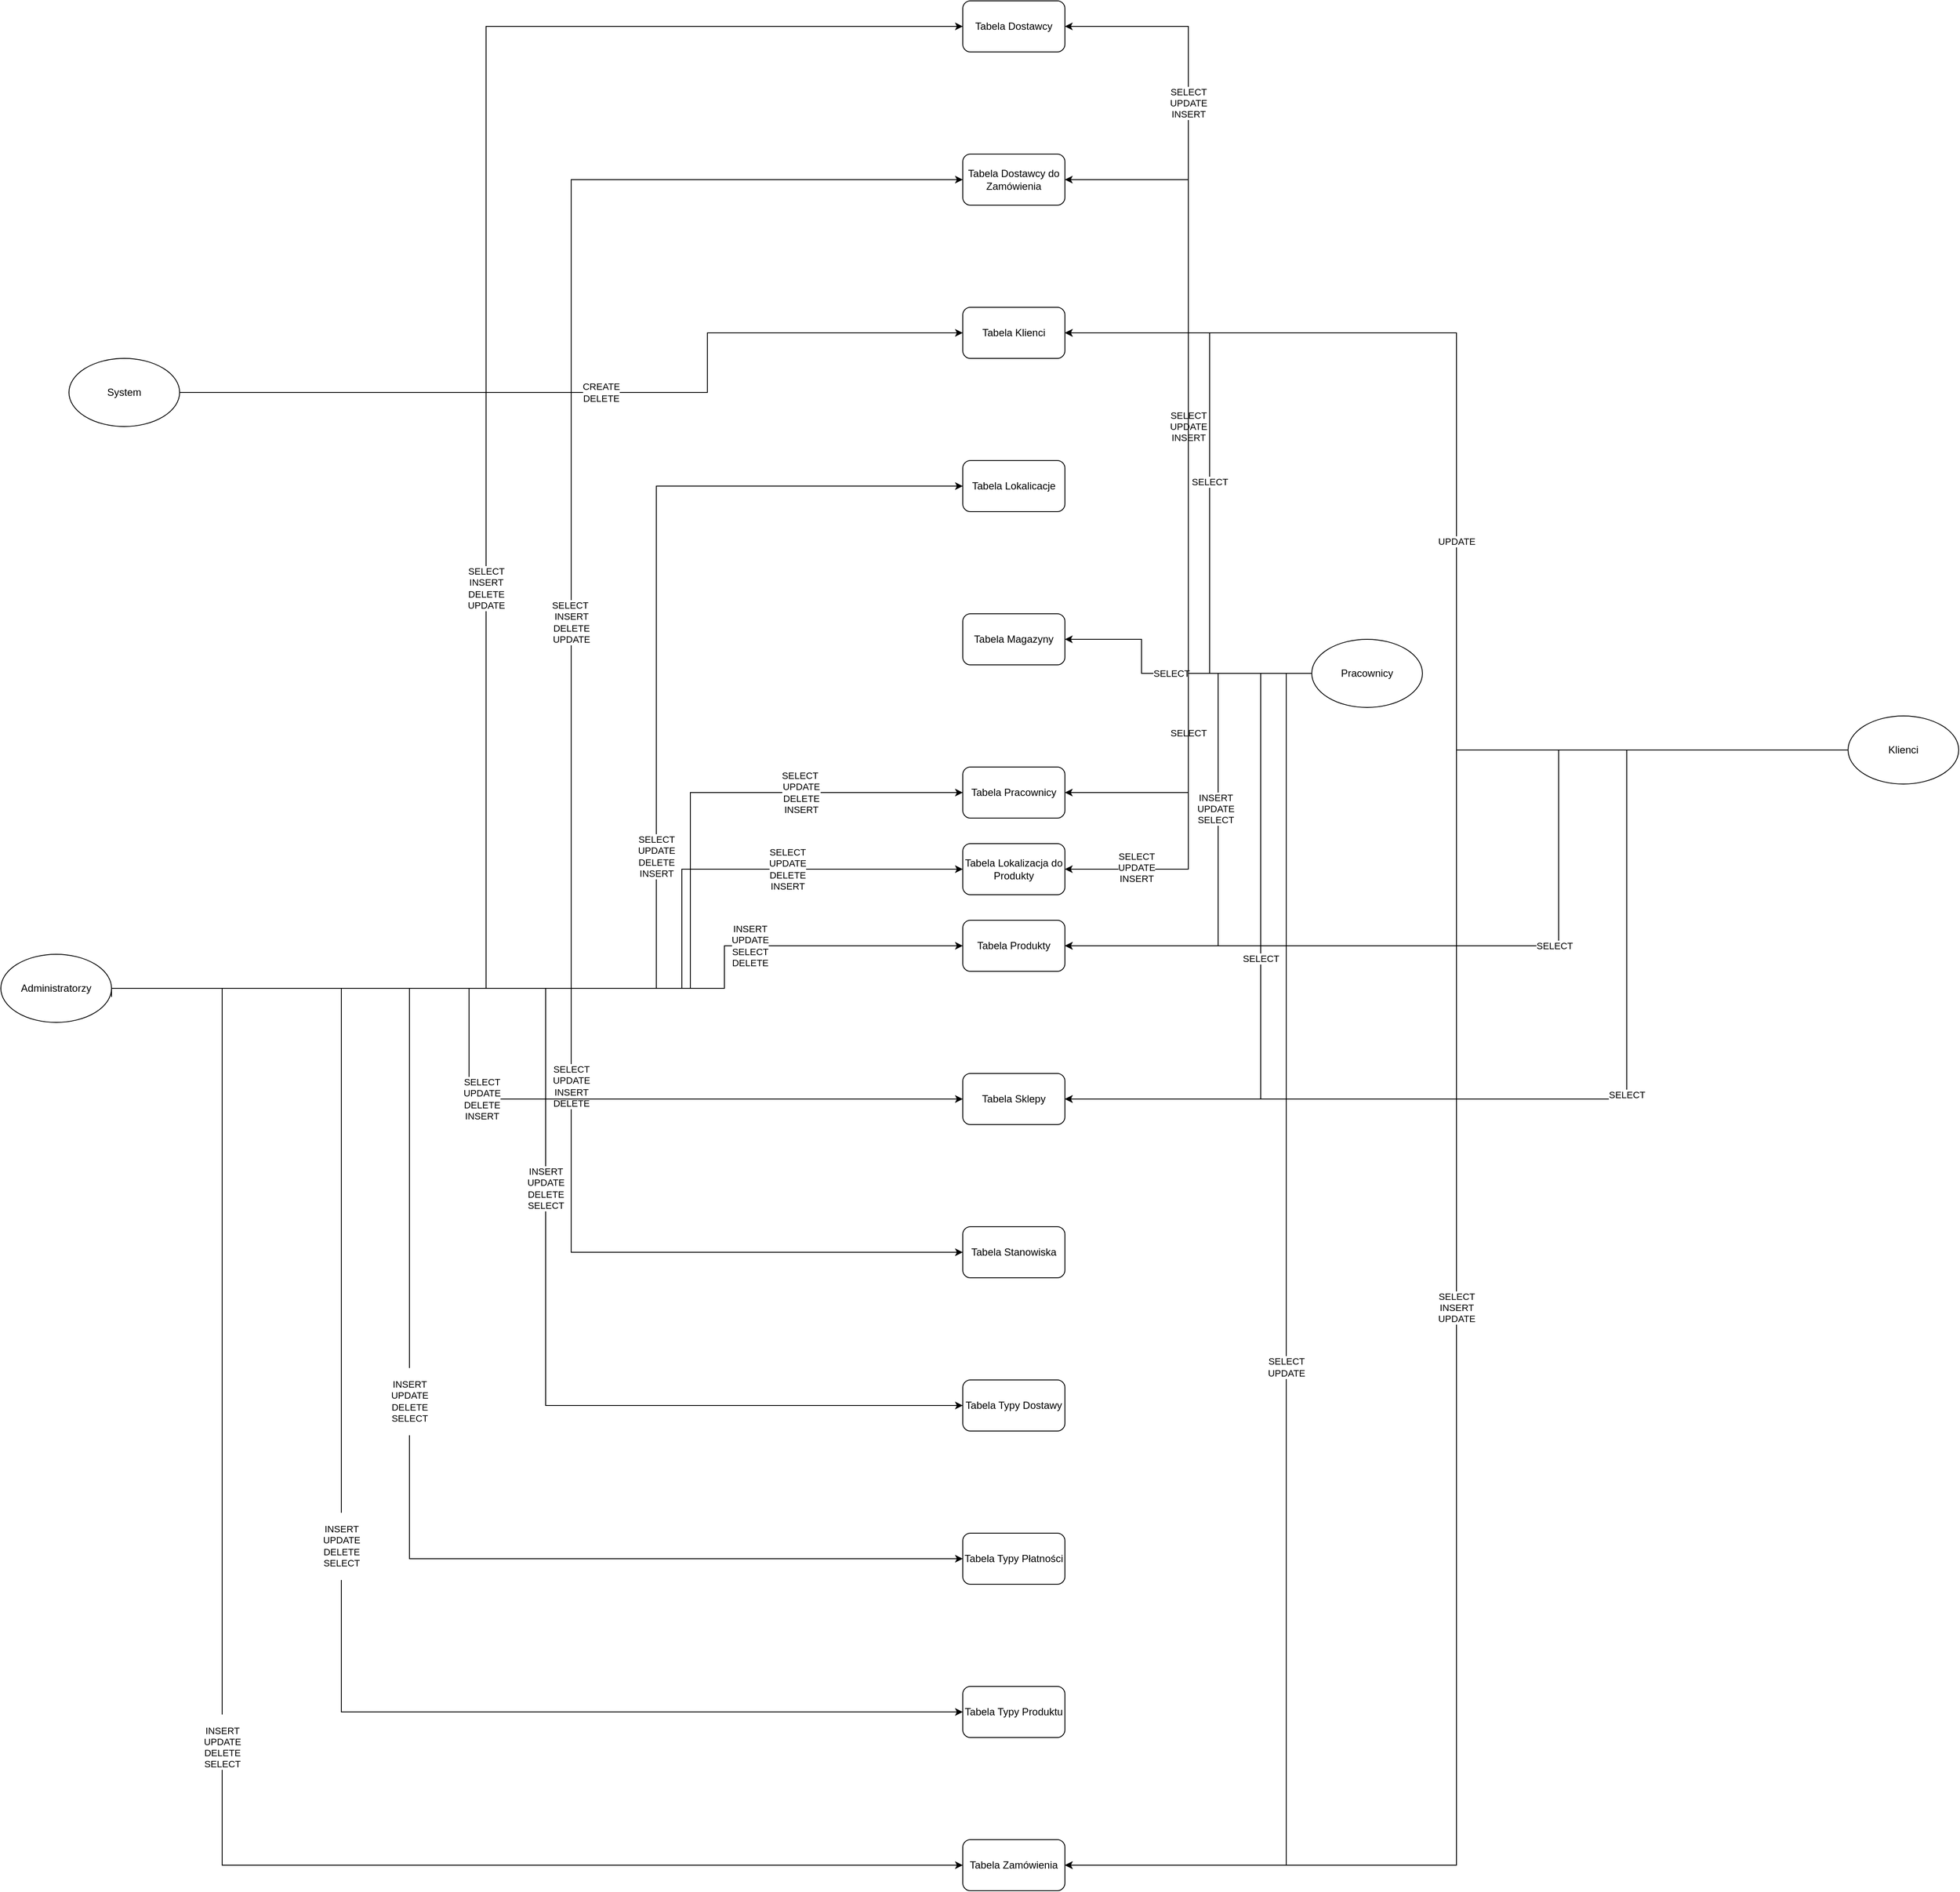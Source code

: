<mxfile version="23.1.5" type="device">
  <diagram name="Strona-1" id="h7ahsYUE06ZaO-BlrBqj">
    <mxGraphModel dx="2920" dy="2214" grid="1" gridSize="10" guides="1" tooltips="1" connect="1" arrows="1" fold="1" page="1" pageScale="1" pageWidth="827" pageHeight="1169" math="0" shadow="0">
      <root>
        <mxCell id="0" />
        <mxCell id="1" parent="0" />
        <mxCell id="W7gXGBo9YU5uDze47fhF-1" value="SELECT&lt;br&gt;INSERT&lt;br&gt;DELETE&lt;br&gt;UPDATE" style="edgeStyle=orthogonalEdgeStyle;rounded=0;orthogonalLoop=1;jettySize=auto;html=1;exitX=1;exitY=0.5;exitDx=0;exitDy=0;entryX=0;entryY=0.5;entryDx=0;entryDy=0;" parent="1" source="sE2k6mWWcmHk--8Fk2K--1" target="sE2k6mWWcmHk--8Fk2K--2" edge="1">
          <mxGeometry x="-0.145" relative="1" as="geometry">
            <Array as="points">
              <mxPoint x="-240" />
              <mxPoint x="-240" y="-1130" />
            </Array>
            <mxPoint as="offset" />
          </mxGeometry>
        </mxCell>
        <mxCell id="W7gXGBo9YU5uDze47fhF-3" value="SELECT&amp;nbsp;&lt;br&gt;INSERT&lt;br&gt;DELETE&lt;br&gt;UPDATE" style="edgeStyle=orthogonalEdgeStyle;rounded=0;orthogonalLoop=1;jettySize=auto;html=1;exitX=1;exitY=0.625;exitDx=0;exitDy=0;entryX=0;entryY=0.5;entryDx=0;entryDy=0;exitPerimeter=0;" parent="1" source="sE2k6mWWcmHk--8Fk2K--1" target="sE2k6mWWcmHk--8Fk2K--7" edge="1">
          <mxGeometry relative="1" as="geometry">
            <Array as="points">
              <mxPoint x="-680" />
              <mxPoint x="-140" />
              <mxPoint x="-140" y="-950" />
            </Array>
          </mxGeometry>
        </mxCell>
        <mxCell id="W7gXGBo9YU5uDze47fhF-14" value="SELECT&amp;nbsp;&lt;br&gt;UPDATE&lt;br&gt;DELETE&lt;br&gt;INSERT" style="edgeStyle=orthogonalEdgeStyle;rounded=0;orthogonalLoop=1;jettySize=auto;html=1;entryX=0;entryY=0.5;entryDx=0;entryDy=0;" parent="1" source="sE2k6mWWcmHk--8Fk2K--1" target="sE2k6mWWcmHk--8Fk2K--11" edge="1">
          <mxGeometry x="0.691" relative="1" as="geometry">
            <Array as="points">
              <mxPoint />
              <mxPoint y="-230" />
            </Array>
            <mxPoint as="offset" />
          </mxGeometry>
        </mxCell>
        <mxCell id="W7gXGBo9YU5uDze47fhF-15" value="SELECT&lt;br&gt;UPDATE&lt;br&gt;DELETE&lt;br&gt;INSERT" style="edgeStyle=orthogonalEdgeStyle;rounded=0;orthogonalLoop=1;jettySize=auto;html=1;entryX=0;entryY=0.5;entryDx=0;entryDy=0;" parent="1" source="sE2k6mWWcmHk--8Fk2K--1" target="sE2k6mWWcmHk--8Fk2K--9" edge="1">
          <mxGeometry relative="1" as="geometry">
            <Array as="points">
              <mxPoint x="-40" />
              <mxPoint x="-40" y="-590" />
            </Array>
          </mxGeometry>
        </mxCell>
        <mxCell id="W7gXGBo9YU5uDze47fhF-17" value="SELECT&lt;br&gt;UPDATE&lt;br&gt;INSERT&lt;br&gt;DELETE" style="edgeStyle=orthogonalEdgeStyle;rounded=0;orthogonalLoop=1;jettySize=auto;html=1;entryX=0;entryY=0.5;entryDx=0;entryDy=0;" parent="1" source="sE2k6mWWcmHk--8Fk2K--1" target="sE2k6mWWcmHk--8Fk2K--14" edge="1">
          <mxGeometry relative="1" as="geometry">
            <Array as="points">
              <mxPoint x="-140" />
              <mxPoint x="-140" y="310" />
            </Array>
          </mxGeometry>
        </mxCell>
        <mxCell id="9NlH4IfZvTEillfCLsPo-1" value="SELECT&lt;br&gt;UPDATE&lt;br&gt;DELETE&lt;br&gt;INSERT" style="edgeStyle=orthogonalEdgeStyle;rounded=0;orthogonalLoop=1;jettySize=auto;html=1;entryX=0;entryY=0.5;entryDx=0;entryDy=0;" parent="1" source="sE2k6mWWcmHk--8Fk2K--1" target="sE2k6mWWcmHk--8Fk2K--13" edge="1">
          <mxGeometry relative="1" as="geometry">
            <Array as="points">
              <mxPoint x="-260" />
              <mxPoint x="-260" y="130" />
            </Array>
          </mxGeometry>
        </mxCell>
        <mxCell id="9NlH4IfZvTEillfCLsPo-2" value="INSERT&lt;br&gt;UPDATE&lt;br&gt;DELETE&lt;br&gt;SELECT" style="edgeStyle=orthogonalEdgeStyle;rounded=0;orthogonalLoop=1;jettySize=auto;html=1;entryX=0;entryY=0.5;entryDx=0;entryDy=0;" parent="1" source="sE2k6mWWcmHk--8Fk2K--1" target="sE2k6mWWcmHk--8Fk2K--15" edge="1">
          <mxGeometry relative="1" as="geometry">
            <Array as="points">
              <mxPoint x="-170" />
              <mxPoint x="-170" y="490" />
            </Array>
          </mxGeometry>
        </mxCell>
        <mxCell id="9NlH4IfZvTEillfCLsPo-3" value="&lt;br&gt;INSERT&lt;br style=&quot;forced-color-adjust: none; color: rgb(0, 0, 0); font-family: Helvetica; font-size: 11px; font-style: normal; font-variant-ligatures: normal; font-variant-caps: normal; font-weight: 400; letter-spacing: normal; orphans: 2; text-align: center; text-indent: 0px; text-transform: none; widows: 2; word-spacing: 0px; -webkit-text-stroke-width: 0px; text-decoration-thickness: initial; text-decoration-style: initial; text-decoration-color: initial;&quot;&gt;UPDATE&lt;br style=&quot;forced-color-adjust: none; color: rgb(0, 0, 0); font-family: Helvetica; font-size: 11px; font-style: normal; font-variant-ligatures: normal; font-variant-caps: normal; font-weight: 400; letter-spacing: normal; orphans: 2; text-align: center; text-indent: 0px; text-transform: none; widows: 2; word-spacing: 0px; -webkit-text-stroke-width: 0px; text-decoration-thickness: initial; text-decoration-style: initial; text-decoration-color: initial;&quot;&gt;&lt;span style=&quot;color: rgb(0, 0, 0); font-family: Helvetica; font-size: 11px; font-style: normal; font-variant-ligatures: normal; font-variant-caps: normal; font-weight: 400; letter-spacing: normal; orphans: 2; text-align: center; text-indent: 0px; text-transform: none; widows: 2; word-spacing: 0px; -webkit-text-stroke-width: 0px; background-color: rgb(255, 255, 255); text-decoration-thickness: initial; text-decoration-style: initial; text-decoration-color: initial; float: none; display: inline !important;&quot;&gt;DELETE&lt;/span&gt;&lt;br style=&quot;forced-color-adjust: none; color: rgb(0, 0, 0); font-family: Helvetica; font-size: 11px; font-style: normal; font-variant-ligatures: normal; font-variant-caps: normal; font-weight: 400; letter-spacing: normal; orphans: 2; text-align: center; text-indent: 0px; text-transform: none; widows: 2; word-spacing: 0px; -webkit-text-stroke-width: 0px; text-decoration-thickness: initial; text-decoration-style: initial; text-decoration-color: initial;&quot;&gt;&lt;span style=&quot;color: rgb(0, 0, 0); font-family: Helvetica; font-size: 11px; font-style: normal; font-variant-ligatures: normal; font-variant-caps: normal; font-weight: 400; letter-spacing: normal; orphans: 2; text-align: center; text-indent: 0px; text-transform: none; widows: 2; word-spacing: 0px; -webkit-text-stroke-width: 0px; background-color: rgb(255, 255, 255); text-decoration-thickness: initial; text-decoration-style: initial; text-decoration-color: initial; float: none; display: inline !important;&quot;&gt;SELECT&lt;/span&gt;&lt;div&gt;&lt;br/&gt;&lt;/div&gt;" style="edgeStyle=orthogonalEdgeStyle;rounded=0;orthogonalLoop=1;jettySize=auto;html=1;entryX=0;entryY=0.5;entryDx=0;entryDy=0;" parent="1" source="sE2k6mWWcmHk--8Fk2K--1" target="sE2k6mWWcmHk--8Fk2K--16" edge="1">
          <mxGeometry relative="1" as="geometry">
            <Array as="points">
              <mxPoint x="-330" />
              <mxPoint x="-330" y="670" />
            </Array>
          </mxGeometry>
        </mxCell>
        <mxCell id="9NlH4IfZvTEillfCLsPo-4" value="&lt;br&gt;INSERT&lt;br style=&quot;forced-color-adjust: none; color: rgb(0, 0, 0); font-family: Helvetica; font-size: 11px; font-style: normal; font-variant-ligatures: normal; font-variant-caps: normal; font-weight: 400; letter-spacing: normal; orphans: 2; text-align: center; text-indent: 0px; text-transform: none; widows: 2; word-spacing: 0px; -webkit-text-stroke-width: 0px; text-decoration-thickness: initial; text-decoration-style: initial; text-decoration-color: initial;&quot;&gt;UPDATE&lt;br style=&quot;forced-color-adjust: none; color: rgb(0, 0, 0); font-family: Helvetica; font-size: 11px; font-style: normal; font-variant-ligatures: normal; font-variant-caps: normal; font-weight: 400; letter-spacing: normal; orphans: 2; text-align: center; text-indent: 0px; text-transform: none; widows: 2; word-spacing: 0px; -webkit-text-stroke-width: 0px; text-decoration-thickness: initial; text-decoration-style: initial; text-decoration-color: initial;&quot;&gt;&lt;span style=&quot;color: rgb(0, 0, 0); font-family: Helvetica; font-size: 11px; font-style: normal; font-variant-ligatures: normal; font-variant-caps: normal; font-weight: 400; letter-spacing: normal; orphans: 2; text-align: center; text-indent: 0px; text-transform: none; widows: 2; word-spacing: 0px; -webkit-text-stroke-width: 0px; background-color: rgb(255, 255, 255); text-decoration-thickness: initial; text-decoration-style: initial; text-decoration-color: initial; float: none; display: inline !important;&quot;&gt;DELETE&lt;/span&gt;&lt;br style=&quot;forced-color-adjust: none; color: rgb(0, 0, 0); font-family: Helvetica; font-size: 11px; font-style: normal; font-variant-ligatures: normal; font-variant-caps: normal; font-weight: 400; letter-spacing: normal; orphans: 2; text-align: center; text-indent: 0px; text-transform: none; widows: 2; word-spacing: 0px; -webkit-text-stroke-width: 0px; text-decoration-thickness: initial; text-decoration-style: initial; text-decoration-color: initial;&quot;&gt;&lt;span style=&quot;color: rgb(0, 0, 0); font-family: Helvetica; font-size: 11px; font-style: normal; font-variant-ligatures: normal; font-variant-caps: normal; font-weight: 400; letter-spacing: normal; orphans: 2; text-align: center; text-indent: 0px; text-transform: none; widows: 2; word-spacing: 0px; -webkit-text-stroke-width: 0px; background-color: rgb(255, 255, 255); text-decoration-thickness: initial; text-decoration-style: initial; text-decoration-color: initial; float: none; display: inline !important;&quot;&gt;SELECT&lt;/span&gt;&lt;div&gt;&lt;br/&gt;&lt;/div&gt;" style="edgeStyle=orthogonalEdgeStyle;rounded=0;orthogonalLoop=1;jettySize=auto;html=1;entryX=0;entryY=0.5;entryDx=0;entryDy=0;" parent="1" source="sE2k6mWWcmHk--8Fk2K--1" target="sE2k6mWWcmHk--8Fk2K--17" edge="1">
          <mxGeometry relative="1" as="geometry">
            <Array as="points">
              <mxPoint x="-410" />
              <mxPoint x="-410" y="850" />
            </Array>
          </mxGeometry>
        </mxCell>
        <mxCell id="zphVQhJ6fZSc7E9HhbhU-3" value="INSERT&lt;br&gt;UPDATE&lt;br&gt;SELECT&lt;br&gt;DELETE" style="edgeStyle=orthogonalEdgeStyle;rounded=0;orthogonalLoop=1;jettySize=auto;html=1;entryX=0;entryY=0.5;entryDx=0;entryDy=0;" edge="1" parent="1" source="sE2k6mWWcmHk--8Fk2K--1" target="sE2k6mWWcmHk--8Fk2K--12">
          <mxGeometry x="0.524" relative="1" as="geometry">
            <Array as="points">
              <mxPoint x="40" />
              <mxPoint x="40" y="-50" />
            </Array>
            <mxPoint as="offset" />
          </mxGeometry>
        </mxCell>
        <mxCell id="zphVQhJ6fZSc7E9HhbhU-13" value="&lt;br&gt;INSERT&lt;br style=&quot;border-color: rgb(0, 0, 0); forced-color-adjust: none; color: rgb(0, 0, 0); font-family: Helvetica; font-size: 11px; font-style: normal; font-variant-ligatures: normal; font-variant-caps: normal; font-weight: 400; letter-spacing: normal; orphans: 2; text-align: center; text-indent: 0px; text-transform: none; widows: 2; word-spacing: 0px; -webkit-text-stroke-width: 0px; text-decoration-thickness: initial; text-decoration-style: initial; text-decoration-color: initial;&quot;&gt;UPDATE&lt;br style=&quot;border-color: rgb(0, 0, 0); forced-color-adjust: none; color: rgb(0, 0, 0); font-family: Helvetica; font-size: 11px; font-style: normal; font-variant-ligatures: normal; font-variant-caps: normal; font-weight: 400; letter-spacing: normal; orphans: 2; text-align: center; text-indent: 0px; text-transform: none; widows: 2; word-spacing: 0px; -webkit-text-stroke-width: 0px; text-decoration-thickness: initial; text-decoration-style: initial; text-decoration-color: initial;&quot;&gt;&lt;span style=&quot;border-color: rgb(0, 0, 0); color: rgb(0, 0, 0); font-family: Helvetica; font-size: 11px; font-style: normal; font-variant-ligatures: normal; font-variant-caps: normal; font-weight: 400; letter-spacing: normal; orphans: 2; text-align: center; text-indent: 0px; text-transform: none; widows: 2; word-spacing: 0px; -webkit-text-stroke-width: 0px; background-color: rgb(255, 255, 255); text-decoration-thickness: initial; text-decoration-style: initial; text-decoration-color: initial; float: none; display: inline !important;&quot;&gt;DELETE&lt;/span&gt;&lt;br style=&quot;border-color: rgb(0, 0, 0); forced-color-adjust: none; color: rgb(0, 0, 0); font-family: Helvetica; font-size: 11px; font-style: normal; font-variant-ligatures: normal; font-variant-caps: normal; font-weight: 400; letter-spacing: normal; orphans: 2; text-align: center; text-indent: 0px; text-transform: none; widows: 2; word-spacing: 0px; -webkit-text-stroke-width: 0px; text-decoration-thickness: initial; text-decoration-style: initial; text-decoration-color: initial;&quot;&gt;&lt;span style=&quot;border-color: rgb(0, 0, 0); color: rgb(0, 0, 0); font-family: Helvetica; font-size: 11px; font-style: normal; font-variant-ligatures: normal; font-variant-caps: normal; font-weight: 400; letter-spacing: normal; orphans: 2; text-align: center; text-indent: 0px; text-transform: none; widows: 2; word-spacing: 0px; -webkit-text-stroke-width: 0px; background-color: rgb(255, 255, 255); text-decoration-thickness: initial; text-decoration-style: initial; text-decoration-color: initial; float: none; display: inline !important;&quot;&gt;SELECT&lt;br&gt;&lt;/span&gt;" style="edgeStyle=orthogonalEdgeStyle;rounded=0;orthogonalLoop=1;jettySize=auto;html=1;exitX=1;exitY=0.5;exitDx=0;exitDy=0;entryX=0;entryY=0.5;entryDx=0;entryDy=0;" edge="1" parent="1" source="sE2k6mWWcmHk--8Fk2K--1" target="sE2k6mWWcmHk--8Fk2K--18">
          <mxGeometry relative="1" as="geometry">
            <Array as="points">
              <mxPoint x="-550" />
              <mxPoint x="-550" y="1030" />
            </Array>
            <mxPoint as="offset" />
          </mxGeometry>
        </mxCell>
        <mxCell id="sE2k6mWWcmHk--8Fk2K--1" value="Administratorzy" style="ellipse;whiteSpace=wrap;html=1;" parent="1" vertex="1">
          <mxGeometry x="-810" y="-40" width="130" height="80" as="geometry" />
        </mxCell>
        <mxCell id="sE2k6mWWcmHk--8Fk2K--2" value="Tabela Dostawcy" style="rounded=1;whiteSpace=wrap;html=1;" parent="1" vertex="1">
          <mxGeometry x="320" y="-1160" width="120" height="60" as="geometry" />
        </mxCell>
        <mxCell id="W7gXGBo9YU5uDze47fhF-5" value="UPDATE" style="edgeStyle=orthogonalEdgeStyle;rounded=0;orthogonalLoop=1;jettySize=auto;html=1;entryX=1;entryY=0.5;entryDx=0;entryDy=0;" parent="1" source="sE2k6mWWcmHk--8Fk2K--4" target="sE2k6mWWcmHk--8Fk2K--8" edge="1">
          <mxGeometry relative="1" as="geometry" />
        </mxCell>
        <mxCell id="W7gXGBo9YU5uDze47fhF-8" value="SELECT&lt;br&gt;INSERT&lt;br&gt;UPDATE" style="edgeStyle=orthogonalEdgeStyle;rounded=0;orthogonalLoop=1;jettySize=auto;html=1;entryX=1;entryY=0.5;entryDx=0;entryDy=0;" parent="1" source="sE2k6mWWcmHk--8Fk2K--4" target="sE2k6mWWcmHk--8Fk2K--18" edge="1">
          <mxGeometry relative="1" as="geometry" />
        </mxCell>
        <mxCell id="W7gXGBo9YU5uDze47fhF-9" value="SELECT" style="edgeStyle=orthogonalEdgeStyle;rounded=0;orthogonalLoop=1;jettySize=auto;html=1;entryX=1;entryY=0.5;entryDx=0;entryDy=0;" parent="1" source="sE2k6mWWcmHk--8Fk2K--4" target="sE2k6mWWcmHk--8Fk2K--12" edge="1">
          <mxGeometry relative="1" as="geometry">
            <Array as="points">
              <mxPoint x="1020" y="-280" />
              <mxPoint x="1020" y="-50" />
            </Array>
          </mxGeometry>
        </mxCell>
        <mxCell id="W7gXGBo9YU5uDze47fhF-10" value="SELECT" style="edgeStyle=orthogonalEdgeStyle;rounded=0;orthogonalLoop=1;jettySize=auto;html=1;entryX=1;entryY=0.5;entryDx=0;entryDy=0;" parent="1" source="sE2k6mWWcmHk--8Fk2K--4" target="sE2k6mWWcmHk--8Fk2K--13" edge="1">
          <mxGeometry relative="1" as="geometry">
            <Array as="points">
              <mxPoint x="1100" y="-280" />
              <mxPoint x="1100" y="130" />
            </Array>
          </mxGeometry>
        </mxCell>
        <mxCell id="sE2k6mWWcmHk--8Fk2K--4" value="Klienci" style="ellipse;whiteSpace=wrap;html=1;" parent="1" vertex="1">
          <mxGeometry x="1360" y="-320" width="130" height="80" as="geometry" />
        </mxCell>
        <mxCell id="W7gXGBo9YU5uDze47fhF-6" value="SELECT" style="edgeStyle=orthogonalEdgeStyle;rounded=0;orthogonalLoop=1;jettySize=auto;html=1;exitX=0;exitY=0.5;exitDx=0;exitDy=0;entryX=1;entryY=0.5;entryDx=0;entryDy=0;" parent="1" source="sE2k6mWWcmHk--8Fk2K--5" target="sE2k6mWWcmHk--8Fk2K--8" edge="1">
          <mxGeometry relative="1" as="geometry">
            <Array as="points">
              <mxPoint x="610" y="-370" />
              <mxPoint x="610" y="-770" />
            </Array>
          </mxGeometry>
        </mxCell>
        <mxCell id="W7gXGBo9YU5uDze47fhF-11" value="SELECT" style="edgeStyle=orthogonalEdgeStyle;rounded=0;orthogonalLoop=1;jettySize=auto;html=1;entryX=1;entryY=0.5;entryDx=0;entryDy=0;" parent="1" source="sE2k6mWWcmHk--8Fk2K--5" target="sE2k6mWWcmHk--8Fk2K--10" edge="1">
          <mxGeometry relative="1" as="geometry">
            <Array as="points">
              <mxPoint x="530" y="-370" />
              <mxPoint x="530" y="-410" />
            </Array>
          </mxGeometry>
        </mxCell>
        <mxCell id="W7gXGBo9YU5uDze47fhF-12" value="SELECT" style="edgeStyle=orthogonalEdgeStyle;rounded=0;orthogonalLoop=1;jettySize=auto;html=1;entryX=1;entryY=0.5;entryDx=0;entryDy=0;" parent="1" source="sE2k6mWWcmHk--8Fk2K--5" target="sE2k6mWWcmHk--8Fk2K--11" edge="1">
          <mxGeometry relative="1" as="geometry" />
        </mxCell>
        <mxCell id="W7gXGBo9YU5uDze47fhF-16" value="SELECT" style="edgeStyle=orthogonalEdgeStyle;rounded=0;orthogonalLoop=1;jettySize=auto;html=1;entryX=1;entryY=0.5;entryDx=0;entryDy=0;" parent="1" source="sE2k6mWWcmHk--8Fk2K--5" target="sE2k6mWWcmHk--8Fk2K--13" edge="1">
          <mxGeometry relative="1" as="geometry">
            <Array as="points">
              <mxPoint x="670" y="-370" />
              <mxPoint x="670" y="130" />
            </Array>
          </mxGeometry>
        </mxCell>
        <mxCell id="9NlH4IfZvTEillfCLsPo-5" value="SELECT&lt;br&gt;UPDATE" style="edgeStyle=orthogonalEdgeStyle;rounded=0;orthogonalLoop=1;jettySize=auto;html=1;entryX=1;entryY=0.5;entryDx=0;entryDy=0;" parent="1" source="sE2k6mWWcmHk--8Fk2K--5" target="sE2k6mWWcmHk--8Fk2K--18" edge="1">
          <mxGeometry relative="1" as="geometry">
            <Array as="points">
              <mxPoint x="700" y="-370" />
              <mxPoint x="700" y="1030" />
            </Array>
          </mxGeometry>
        </mxCell>
        <mxCell id="zphVQhJ6fZSc7E9HhbhU-4" style="edgeStyle=orthogonalEdgeStyle;rounded=0;orthogonalLoop=1;jettySize=auto;html=1;entryX=1;entryY=0.5;entryDx=0;entryDy=0;" edge="1" parent="1" source="sE2k6mWWcmHk--8Fk2K--5" target="sE2k6mWWcmHk--8Fk2K--12">
          <mxGeometry relative="1" as="geometry">
            <Array as="points">
              <mxPoint x="620" y="-370" />
              <mxPoint x="620" y="-50" />
            </Array>
          </mxGeometry>
        </mxCell>
        <mxCell id="zphVQhJ6fZSc7E9HhbhU-5" value="INSERT&lt;br&gt;UPDATE&lt;br&gt;SELECT" style="edgeLabel;html=1;align=center;verticalAlign=middle;resizable=0;points=[];" vertex="1" connectable="0" parent="zphVQhJ6fZSc7E9HhbhU-4">
          <mxGeometry x="-0.12" y="-2" relative="1" as="geometry">
            <mxPoint x="-1" as="offset" />
          </mxGeometry>
        </mxCell>
        <mxCell id="zphVQhJ6fZSc7E9HhbhU-9" style="edgeStyle=orthogonalEdgeStyle;rounded=0;orthogonalLoop=1;jettySize=auto;html=1;exitX=0;exitY=0.5;exitDx=0;exitDy=0;entryX=1;entryY=0.5;entryDx=0;entryDy=0;" edge="1" parent="1" source="sE2k6mWWcmHk--8Fk2K--5" target="zphVQhJ6fZSc7E9HhbhU-6">
          <mxGeometry relative="1" as="geometry" />
        </mxCell>
        <mxCell id="zphVQhJ6fZSc7E9HhbhU-10" value="SELECT&lt;br&gt;UPDATE&lt;br&gt;INSERT" style="edgeLabel;html=1;align=center;verticalAlign=middle;resizable=0;points=[];" vertex="1" connectable="0" parent="zphVQhJ6fZSc7E9HhbhU-9">
          <mxGeometry x="0.678" y="-2" relative="1" as="geometry">
            <mxPoint as="offset" />
          </mxGeometry>
        </mxCell>
        <mxCell id="zphVQhJ6fZSc7E9HhbhU-11" value="SELECT&lt;br&gt;UPDATE&lt;br&gt;INSERT" style="edgeStyle=orthogonalEdgeStyle;rounded=0;orthogonalLoop=1;jettySize=auto;html=1;exitX=0;exitY=0.5;exitDx=0;exitDy=0;entryX=1;entryY=0.5;entryDx=0;entryDy=0;" edge="1" parent="1" source="sE2k6mWWcmHk--8Fk2K--5" target="sE2k6mWWcmHk--8Fk2K--7">
          <mxGeometry relative="1" as="geometry" />
        </mxCell>
        <mxCell id="sE2k6mWWcmHk--8Fk2K--5" value="Pracownicy" style="ellipse;whiteSpace=wrap;html=1;" parent="1" vertex="1">
          <mxGeometry x="730" y="-410" width="130" height="80" as="geometry" />
        </mxCell>
        <mxCell id="W7gXGBo9YU5uDze47fhF-4" value="CREATE&lt;br&gt;DELETE" style="edgeStyle=orthogonalEdgeStyle;rounded=0;orthogonalLoop=1;jettySize=auto;html=1;exitX=1;exitY=0.5;exitDx=0;exitDy=0;entryX=0;entryY=0.5;entryDx=0;entryDy=0;" parent="1" source="sE2k6mWWcmHk--8Fk2K--6" target="sE2k6mWWcmHk--8Fk2K--8" edge="1">
          <mxGeometry relative="1" as="geometry">
            <Array as="points">
              <mxPoint x="20" y="-700" />
              <mxPoint x="20" y="-770" />
            </Array>
          </mxGeometry>
        </mxCell>
        <mxCell id="sE2k6mWWcmHk--8Fk2K--6" value="System" style="ellipse;whiteSpace=wrap;html=1;" parent="1" vertex="1">
          <mxGeometry x="-730" y="-740" width="130" height="80" as="geometry" />
        </mxCell>
        <mxCell id="sE2k6mWWcmHk--8Fk2K--7" value="Tabela Dostawcy do Zamówienia" style="rounded=1;whiteSpace=wrap;html=1;" parent="1" vertex="1">
          <mxGeometry x="320" y="-980" width="120" height="60" as="geometry" />
        </mxCell>
        <mxCell id="sE2k6mWWcmHk--8Fk2K--8" value="Tabela Klienci" style="rounded=1;whiteSpace=wrap;html=1;" parent="1" vertex="1">
          <mxGeometry x="320" y="-800" width="120" height="60" as="geometry" />
        </mxCell>
        <mxCell id="sE2k6mWWcmHk--8Fk2K--9" value="Tabela Lokalicacje" style="rounded=1;whiteSpace=wrap;html=1;" parent="1" vertex="1">
          <mxGeometry x="320" y="-620" width="120" height="60" as="geometry" />
        </mxCell>
        <mxCell id="sE2k6mWWcmHk--8Fk2K--10" value="Tabela Magazyny" style="rounded=1;whiteSpace=wrap;html=1;" parent="1" vertex="1">
          <mxGeometry x="320" y="-440" width="120" height="60" as="geometry" />
        </mxCell>
        <mxCell id="sE2k6mWWcmHk--8Fk2K--11" value="Tabela Pracownicy" style="rounded=1;whiteSpace=wrap;html=1;" parent="1" vertex="1">
          <mxGeometry x="320" y="-260" width="120" height="60" as="geometry" />
        </mxCell>
        <mxCell id="sE2k6mWWcmHk--8Fk2K--12" value="Tabela Produkty" style="rounded=1;whiteSpace=wrap;html=1;" parent="1" vertex="1">
          <mxGeometry x="320" y="-80" width="120" height="60" as="geometry" />
        </mxCell>
        <mxCell id="sE2k6mWWcmHk--8Fk2K--13" value="Tabela Sklepy" style="rounded=1;whiteSpace=wrap;html=1;" parent="1" vertex="1">
          <mxGeometry x="320" y="100" width="120" height="60" as="geometry" />
        </mxCell>
        <mxCell id="sE2k6mWWcmHk--8Fk2K--14" value="Tabela Stanowiska" style="rounded=1;whiteSpace=wrap;html=1;" parent="1" vertex="1">
          <mxGeometry x="320" y="280" width="120" height="60" as="geometry" />
        </mxCell>
        <mxCell id="sE2k6mWWcmHk--8Fk2K--15" value="Tabela Typy Dostawy" style="rounded=1;whiteSpace=wrap;html=1;" parent="1" vertex="1">
          <mxGeometry x="320" y="460" width="120" height="60" as="geometry" />
        </mxCell>
        <mxCell id="sE2k6mWWcmHk--8Fk2K--16" value="Tabela Typy Płatności" style="rounded=1;whiteSpace=wrap;html=1;" parent="1" vertex="1">
          <mxGeometry x="320" y="640" width="120" height="60" as="geometry" />
        </mxCell>
        <mxCell id="sE2k6mWWcmHk--8Fk2K--17" value="Tabela Typy Produktu" style="rounded=1;whiteSpace=wrap;html=1;" parent="1" vertex="1">
          <mxGeometry x="320" y="820" width="120" height="60" as="geometry" />
        </mxCell>
        <mxCell id="sE2k6mWWcmHk--8Fk2K--18" value="Tabela Zamówienia" style="rounded=1;whiteSpace=wrap;html=1;" parent="1" vertex="1">
          <mxGeometry x="320" y="1000" width="120" height="60" as="geometry" />
        </mxCell>
        <mxCell id="zphVQhJ6fZSc7E9HhbhU-6" value="Tabela Lokalizacja do Produkty" style="rounded=1;whiteSpace=wrap;html=1;" vertex="1" parent="1">
          <mxGeometry x="320" y="-170" width="120" height="60" as="geometry" />
        </mxCell>
        <mxCell id="zphVQhJ6fZSc7E9HhbhU-7" value="SELECT&lt;br&gt;UPDATE&lt;br&gt;DELETE&lt;br&gt;INSERT" style="edgeStyle=orthogonalEdgeStyle;rounded=0;orthogonalLoop=1;jettySize=auto;html=1;exitX=1;exitY=0.5;exitDx=0;exitDy=0;entryX=0;entryY=0.5;entryDx=0;entryDy=0;" edge="1" parent="1" source="sE2k6mWWcmHk--8Fk2K--1" target="zphVQhJ6fZSc7E9HhbhU-6">
          <mxGeometry x="0.638" relative="1" as="geometry">
            <Array as="points">
              <mxPoint x="-10" />
              <mxPoint x="-10" y="-140" />
            </Array>
            <mxPoint x="-670" y="10" as="sourcePoint" />
            <mxPoint x="280" y="-560" as="targetPoint" />
            <mxPoint as="offset" />
          </mxGeometry>
        </mxCell>
        <mxCell id="zphVQhJ6fZSc7E9HhbhU-12" value="SELECT&lt;br&gt;UPDATE&lt;br&gt;INSERT" style="edgeStyle=orthogonalEdgeStyle;rounded=0;orthogonalLoop=1;jettySize=auto;html=1;exitX=0;exitY=0.5;exitDx=0;exitDy=0;entryX=1;entryY=0.5;entryDx=0;entryDy=0;" edge="1" parent="1" source="sE2k6mWWcmHk--8Fk2K--5" target="sE2k6mWWcmHk--8Fk2K--2">
          <mxGeometry x="0.552" relative="1" as="geometry">
            <mxPoint x="740" y="-360" as="sourcePoint" />
            <mxPoint x="450" y="-940" as="targetPoint" />
            <mxPoint as="offset" />
          </mxGeometry>
        </mxCell>
      </root>
    </mxGraphModel>
  </diagram>
</mxfile>

